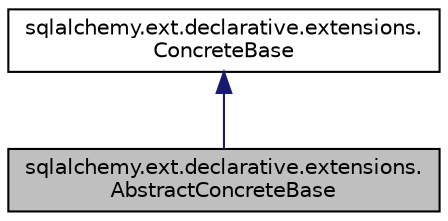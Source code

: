 digraph "sqlalchemy.ext.declarative.extensions.AbstractConcreteBase"
{
 // LATEX_PDF_SIZE
  edge [fontname="Helvetica",fontsize="10",labelfontname="Helvetica",labelfontsize="10"];
  node [fontname="Helvetica",fontsize="10",shape=record];
  Node1 [label="sqlalchemy.ext.declarative.extensions.\lAbstractConcreteBase",height=0.2,width=0.4,color="black", fillcolor="grey75", style="filled", fontcolor="black",tooltip=" "];
  Node2 -> Node1 [dir="back",color="midnightblue",fontsize="10",style="solid",fontname="Helvetica"];
  Node2 [label="sqlalchemy.ext.declarative.extensions.\lConcreteBase",height=0.2,width=0.4,color="black", fillcolor="white", style="filled",URL="$classsqlalchemy_1_1ext_1_1declarative_1_1extensions_1_1ConcreteBase.html",tooltip=" "];
}
